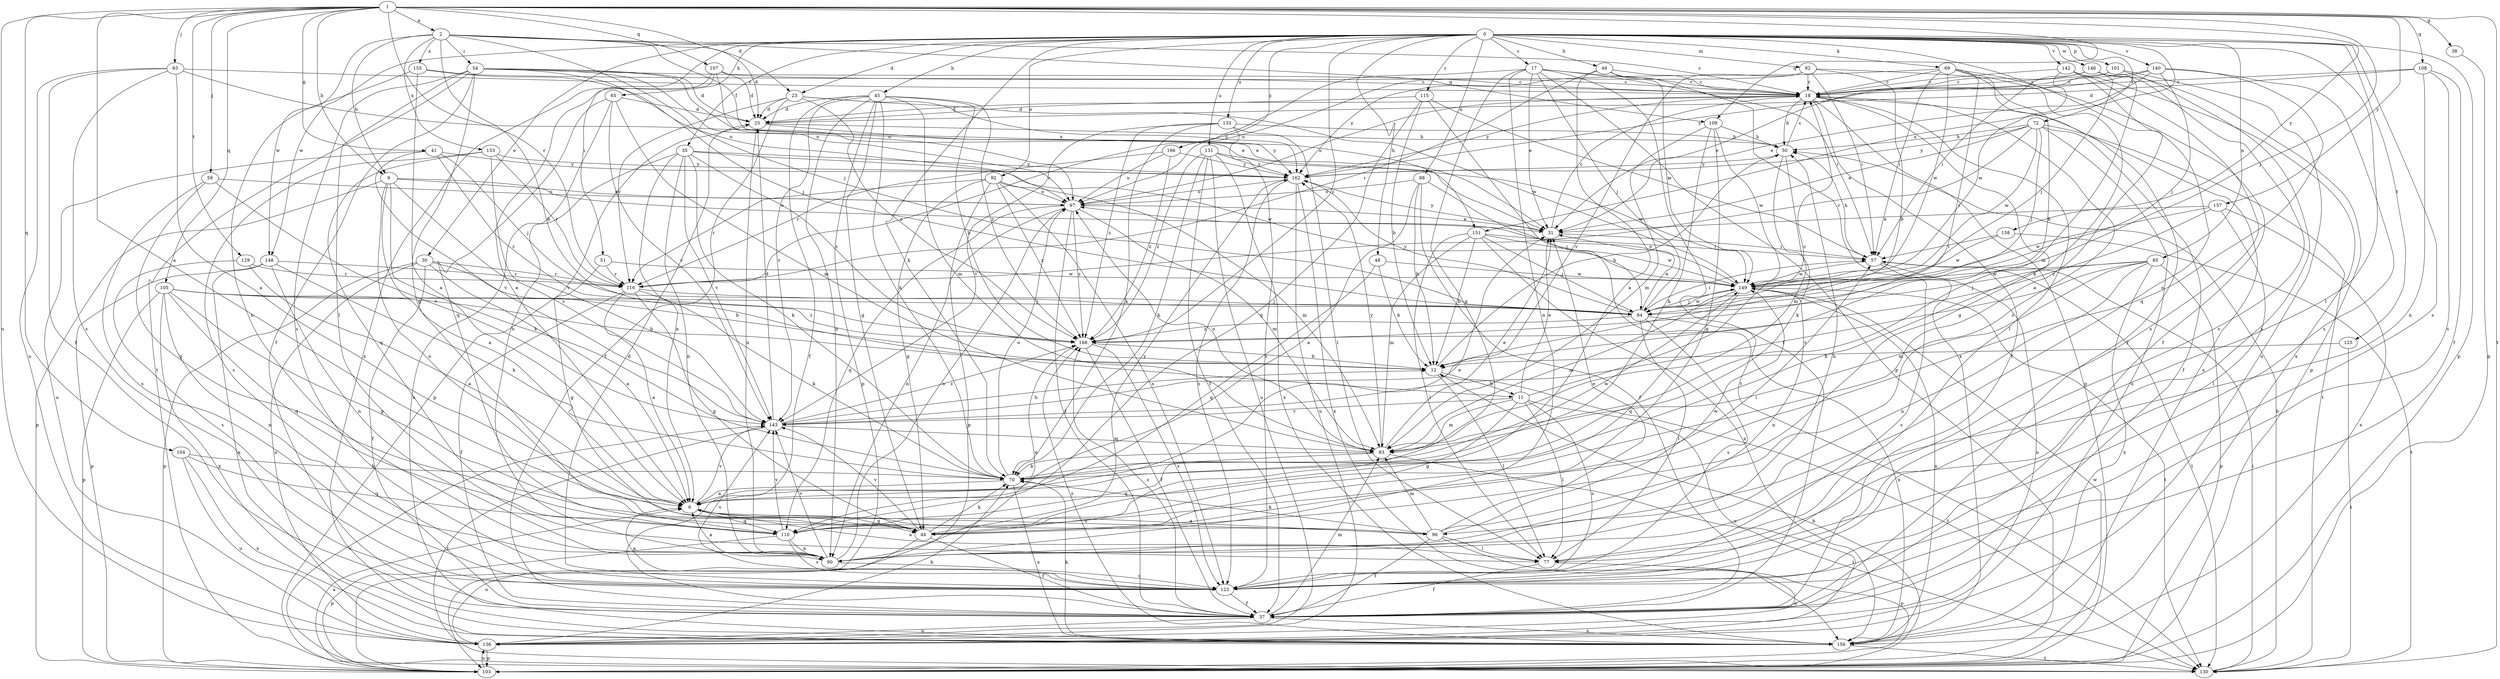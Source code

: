 strict digraph  {
0;
1;
2;
6;
9;
11;
12;
17;
18;
23;
25;
30;
31;
35;
37;
38;
41;
44;
45;
48;
49;
50;
51;
54;
57;
59;
63;
64;
65;
69;
70;
72;
77;
82;
83;
85;
88;
90;
92;
96;
97;
101;
103;
104;
105;
107;
108;
109;
110;
115;
116;
123;
125;
129;
130;
131;
133;
136;
140;
142;
143;
146;
148;
149;
151;
153;
155;
156;
157;
158;
162;
166;
168;
0 -> 17  [label=c];
0 -> 23  [label=d];
0 -> 30  [label=e];
0 -> 35  [label=f];
0 -> 45  [label=h];
0 -> 48  [label=h];
0 -> 49  [label=h];
0 -> 51  [label=i];
0 -> 65  [label=k];
0 -> 69  [label=k];
0 -> 70  [label=k];
0 -> 72  [label=l];
0 -> 77  [label=l];
0 -> 82  [label=m];
0 -> 85  [label=n];
0 -> 88  [label=n];
0 -> 92  [label=o];
0 -> 96  [label=o];
0 -> 101  [label=p];
0 -> 103  [label=p];
0 -> 115  [label=r];
0 -> 123  [label=s];
0 -> 125  [label=t];
0 -> 131  [label=u];
0 -> 133  [label=u];
0 -> 140  [label=v];
0 -> 142  [label=v];
0 -> 146  [label=w];
0 -> 148  [label=w];
0 -> 151  [label=x];
0 -> 166  [label=z];
0 -> 168  [label=z];
1 -> 2  [label=a];
1 -> 6  [label=a];
1 -> 9  [label=b];
1 -> 23  [label=d];
1 -> 38  [label=g];
1 -> 41  [label=g];
1 -> 59  [label=j];
1 -> 63  [label=j];
1 -> 64  [label=j];
1 -> 104  [label=q];
1 -> 105  [label=q];
1 -> 107  [label=q];
1 -> 108  [label=q];
1 -> 109  [label=q];
1 -> 116  [label=r];
1 -> 129  [label=t];
1 -> 130  [label=t];
1 -> 136  [label=u];
1 -> 157  [label=y];
1 -> 158  [label=y];
2 -> 9  [label=b];
2 -> 11  [label=b];
2 -> 18  [label=c];
2 -> 25  [label=d];
2 -> 54  [label=i];
2 -> 64  [label=j];
2 -> 109  [label=q];
2 -> 148  [label=w];
2 -> 151  [label=x];
2 -> 153  [label=x];
2 -> 155  [label=x];
6 -> 31  [label=e];
6 -> 44  [label=g];
6 -> 96  [label=o];
6 -> 110  [label=q];
6 -> 143  [label=v];
9 -> 6  [label=a];
9 -> 31  [label=e];
9 -> 70  [label=k];
9 -> 96  [label=o];
9 -> 97  [label=o];
9 -> 103  [label=p];
9 -> 143  [label=v];
11 -> 18  [label=c];
11 -> 31  [label=e];
11 -> 44  [label=g];
11 -> 77  [label=l];
11 -> 83  [label=m];
11 -> 123  [label=s];
11 -> 136  [label=u];
11 -> 143  [label=v];
12 -> 11  [label=b];
12 -> 50  [label=h];
12 -> 77  [label=l];
12 -> 130  [label=t];
17 -> 18  [label=c];
17 -> 31  [label=e];
17 -> 37  [label=f];
17 -> 44  [label=g];
17 -> 57  [label=i];
17 -> 64  [label=j];
17 -> 90  [label=n];
17 -> 103  [label=p];
17 -> 116  [label=r];
18 -> 25  [label=d];
18 -> 37  [label=f];
18 -> 44  [label=g];
18 -> 50  [label=h];
18 -> 77  [label=l];
18 -> 97  [label=o];
18 -> 103  [label=p];
18 -> 156  [label=x];
18 -> 162  [label=y];
23 -> 25  [label=d];
23 -> 37  [label=f];
23 -> 116  [label=r];
23 -> 149  [label=w];
23 -> 162  [label=y];
23 -> 168  [label=z];
25 -> 50  [label=h];
25 -> 90  [label=n];
25 -> 103  [label=p];
25 -> 162  [label=y];
30 -> 6  [label=a];
30 -> 12  [label=b];
30 -> 37  [label=f];
30 -> 103  [label=p];
30 -> 116  [label=r];
30 -> 136  [label=u];
31 -> 18  [label=c];
31 -> 57  [label=i];
31 -> 162  [label=y];
35 -> 6  [label=a];
35 -> 70  [label=k];
35 -> 90  [label=n];
35 -> 143  [label=v];
35 -> 149  [label=w];
35 -> 156  [label=x];
35 -> 162  [label=y];
35 -> 168  [label=z];
37 -> 83  [label=m];
37 -> 136  [label=u];
37 -> 156  [label=x];
37 -> 168  [label=z];
38 -> 103  [label=p];
41 -> 64  [label=j];
41 -> 136  [label=u];
41 -> 143  [label=v];
41 -> 162  [label=y];
41 -> 168  [label=z];
44 -> 37  [label=f];
44 -> 57  [label=i];
44 -> 70  [label=k];
44 -> 136  [label=u];
44 -> 143  [label=v];
44 -> 162  [label=y];
45 -> 12  [label=b];
45 -> 25  [label=d];
45 -> 37  [label=f];
45 -> 44  [label=g];
45 -> 70  [label=k];
45 -> 83  [label=m];
45 -> 90  [label=n];
45 -> 103  [label=p];
45 -> 143  [label=v];
45 -> 168  [label=z];
48 -> 12  [label=b];
48 -> 110  [label=q];
48 -> 149  [label=w];
49 -> 6  [label=a];
49 -> 18  [label=c];
49 -> 116  [label=r];
49 -> 149  [label=w];
49 -> 156  [label=x];
50 -> 18  [label=c];
50 -> 70  [label=k];
50 -> 83  [label=m];
50 -> 162  [label=y];
51 -> 44  [label=g];
51 -> 116  [label=r];
51 -> 149  [label=w];
54 -> 18  [label=c];
54 -> 25  [label=d];
54 -> 31  [label=e];
54 -> 37  [label=f];
54 -> 44  [label=g];
54 -> 64  [label=j];
54 -> 77  [label=l];
54 -> 97  [label=o];
54 -> 123  [label=s];
54 -> 130  [label=t];
57 -> 50  [label=h];
57 -> 123  [label=s];
57 -> 130  [label=t];
57 -> 136  [label=u];
57 -> 149  [label=w];
59 -> 44  [label=g];
59 -> 97  [label=o];
59 -> 123  [label=s];
59 -> 143  [label=v];
63 -> 6  [label=a];
63 -> 18  [label=c];
63 -> 31  [label=e];
63 -> 37  [label=f];
63 -> 123  [label=s];
63 -> 136  [label=u];
64 -> 31  [label=e];
64 -> 57  [label=i];
64 -> 77  [label=l];
64 -> 123  [label=s];
64 -> 149  [label=w];
64 -> 156  [label=x];
64 -> 162  [label=y];
64 -> 168  [label=z];
65 -> 25  [label=d];
65 -> 83  [label=m];
65 -> 90  [label=n];
65 -> 110  [label=q];
65 -> 143  [label=v];
69 -> 12  [label=b];
69 -> 18  [label=c];
69 -> 37  [label=f];
69 -> 57  [label=i];
69 -> 70  [label=k];
69 -> 149  [label=w];
69 -> 162  [label=y];
69 -> 168  [label=z];
70 -> 6  [label=a];
70 -> 97  [label=o];
70 -> 149  [label=w];
70 -> 156  [label=x];
72 -> 31  [label=e];
72 -> 37  [label=f];
72 -> 50  [label=h];
72 -> 64  [label=j];
72 -> 116  [label=r];
72 -> 130  [label=t];
72 -> 136  [label=u];
72 -> 149  [label=w];
72 -> 162  [label=y];
77 -> 6  [label=a];
77 -> 37  [label=f];
77 -> 136  [label=u];
82 -> 12  [label=b];
82 -> 18  [label=c];
82 -> 37  [label=f];
82 -> 57  [label=i];
82 -> 97  [label=o];
82 -> 143  [label=v];
83 -> 31  [label=e];
83 -> 70  [label=k];
83 -> 97  [label=o];
83 -> 110  [label=q];
83 -> 130  [label=t];
83 -> 162  [label=y];
85 -> 64  [label=j];
85 -> 83  [label=m];
85 -> 90  [label=n];
85 -> 103  [label=p];
85 -> 143  [label=v];
85 -> 149  [label=w];
85 -> 156  [label=x];
88 -> 6  [label=a];
88 -> 12  [label=b];
88 -> 37  [label=f];
88 -> 64  [label=j];
88 -> 97  [label=o];
90 -> 6  [label=a];
90 -> 50  [label=h];
90 -> 97  [label=o];
90 -> 123  [label=s];
90 -> 143  [label=v];
92 -> 44  [label=g];
92 -> 83  [label=m];
92 -> 97  [label=o];
92 -> 103  [label=p];
92 -> 116  [label=r];
92 -> 123  [label=s];
92 -> 168  [label=z];
96 -> 6  [label=a];
96 -> 18  [label=c];
96 -> 31  [label=e];
96 -> 37  [label=f];
96 -> 70  [label=k];
96 -> 77  [label=l];
96 -> 83  [label=m];
96 -> 103  [label=p];
96 -> 149  [label=w];
97 -> 31  [label=e];
97 -> 37  [label=f];
97 -> 83  [label=m];
97 -> 90  [label=n];
97 -> 110  [label=q];
97 -> 168  [label=z];
101 -> 18  [label=c];
101 -> 31  [label=e];
101 -> 123  [label=s];
101 -> 136  [label=u];
103 -> 6  [label=a];
103 -> 12  [label=b];
103 -> 136  [label=u];
103 -> 149  [label=w];
104 -> 70  [label=k];
104 -> 110  [label=q];
104 -> 136  [label=u];
104 -> 156  [label=x];
105 -> 12  [label=b];
105 -> 44  [label=g];
105 -> 64  [label=j];
105 -> 90  [label=n];
105 -> 103  [label=p];
105 -> 110  [label=q];
105 -> 156  [label=x];
105 -> 168  [label=z];
107 -> 6  [label=a];
107 -> 18  [label=c];
107 -> 25  [label=d];
107 -> 97  [label=o];
107 -> 156  [label=x];
108 -> 18  [label=c];
108 -> 25  [label=d];
108 -> 37  [label=f];
108 -> 90  [label=n];
108 -> 123  [label=s];
109 -> 44  [label=g];
109 -> 50  [label=h];
109 -> 70  [label=k];
109 -> 83  [label=m];
109 -> 149  [label=w];
110 -> 90  [label=n];
110 -> 103  [label=p];
110 -> 123  [label=s];
110 -> 143  [label=v];
115 -> 12  [label=b];
115 -> 25  [label=d];
115 -> 57  [label=i];
115 -> 110  [label=q];
115 -> 130  [label=t];
116 -> 6  [label=a];
116 -> 37  [label=f];
116 -> 44  [label=g];
116 -> 64  [label=j];
116 -> 70  [label=k];
123 -> 6  [label=a];
123 -> 25  [label=d];
123 -> 37  [label=f];
123 -> 143  [label=v];
125 -> 12  [label=b];
125 -> 130  [label=t];
129 -> 6  [label=a];
129 -> 116  [label=r];
129 -> 123  [label=s];
130 -> 50  [label=h];
130 -> 57  [label=i];
130 -> 143  [label=v];
131 -> 37  [label=f];
131 -> 70  [label=k];
131 -> 136  [label=u];
131 -> 149  [label=w];
131 -> 156  [label=x];
131 -> 162  [label=y];
131 -> 168  [label=z];
133 -> 50  [label=h];
133 -> 70  [label=k];
133 -> 77  [label=l];
133 -> 123  [label=s];
133 -> 143  [label=v];
133 -> 168  [label=z];
136 -> 70  [label=k];
136 -> 103  [label=p];
140 -> 18  [label=c];
140 -> 31  [label=e];
140 -> 64  [label=j];
140 -> 110  [label=q];
140 -> 123  [label=s];
140 -> 162  [label=y];
142 -> 6  [label=a];
142 -> 18  [label=c];
142 -> 123  [label=s];
142 -> 149  [label=w];
142 -> 156  [label=x];
143 -> 12  [label=b];
143 -> 25  [label=d];
143 -> 83  [label=m];
143 -> 130  [label=t];
143 -> 168  [label=z];
146 -> 18  [label=c];
146 -> 57  [label=i];
146 -> 64  [label=j];
146 -> 83  [label=m];
146 -> 103  [label=p];
146 -> 123  [label=s];
148 -> 70  [label=k];
148 -> 90  [label=n];
148 -> 103  [label=p];
148 -> 116  [label=r];
148 -> 156  [label=x];
149 -> 64  [label=j];
149 -> 83  [label=m];
149 -> 90  [label=n];
149 -> 97  [label=o];
149 -> 110  [label=q];
149 -> 130  [label=t];
149 -> 156  [label=x];
151 -> 12  [label=b];
151 -> 57  [label=i];
151 -> 64  [label=j];
151 -> 77  [label=l];
151 -> 83  [label=m];
151 -> 149  [label=w];
151 -> 156  [label=x];
153 -> 110  [label=q];
153 -> 116  [label=r];
153 -> 123  [label=s];
153 -> 143  [label=v];
153 -> 162  [label=y];
155 -> 6  [label=a];
155 -> 18  [label=c];
155 -> 90  [label=n];
155 -> 97  [label=o];
156 -> 70  [label=k];
156 -> 130  [label=t];
156 -> 168  [label=z];
157 -> 31  [label=e];
157 -> 77  [label=l];
157 -> 149  [label=w];
157 -> 156  [label=x];
157 -> 168  [label=z];
158 -> 57  [label=i];
158 -> 130  [label=t];
158 -> 149  [label=w];
162 -> 97  [label=o];
162 -> 123  [label=s];
162 -> 136  [label=u];
162 -> 156  [label=x];
166 -> 97  [label=o];
166 -> 116  [label=r];
166 -> 162  [label=y];
166 -> 168  [label=z];
168 -> 12  [label=b];
168 -> 37  [label=f];
168 -> 90  [label=n];
168 -> 123  [label=s];
}
